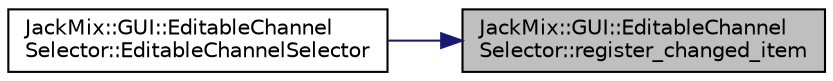 digraph "JackMix::GUI::EditableChannelSelector::register_changed_item"
{
 // LATEX_PDF_SIZE
  edge [fontname="Helvetica",fontsize="10",labelfontname="Helvetica",labelfontsize="10"];
  node [fontname="Helvetica",fontsize="10",shape=record];
  rankdir="RL";
  Node1 [label="JackMix::GUI::EditableChannel\lSelector::register_changed_item",height=0.2,width=0.4,color="black", fillcolor="grey75", style="filled", fontcolor="black",tooltip="Handle user edits of list contents"];
  Node1 -> Node2 [dir="back",color="midnightblue",fontsize="10",style="solid",fontname="Helvetica"];
  Node2 [label="JackMix::GUI::EditableChannel\lSelector::EditableChannelSelector",height=0.2,width=0.4,color="black", fillcolor="white", style="filled",URL="$d3/d21/class_jack_mix_1_1_g_u_i_1_1_editable_channel_selector.html#afe6e3a6ea088001048fcf0bd293fdcd7",tooltip=" "];
}
